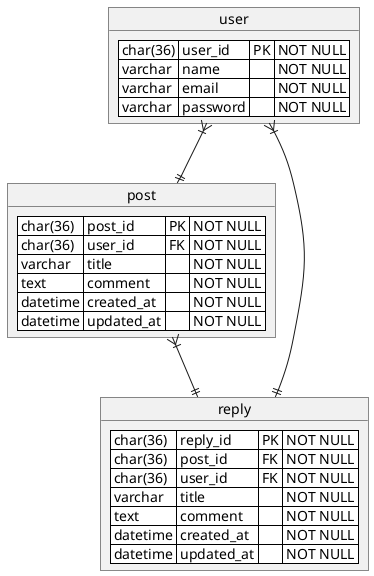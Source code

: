 @startuml

object user {
<#white>| char(36) | user_id | PK | NOT NULL |
<#white>| varchar | name | | NOT NULL |
<#white>| varchar | email |  | NOT NULL |
<#white>| varchar | password |  | NOT NULL |
}

object post {
<#white>| char(36) | post_id | PK | NOT NULL |
<#white>| char(36) | user_id | FK | NOT NULL |
<#white>| varchar | title |  | NOT NULL |
<#white>| text | comment |  | NOT NULL |
<#white>| datetime | created_at |  | NOT NULL |
<#white>| datetime | updated_at |  | NOT NULL |
}

object reply {
<#white>| char(36) | reply_id | PK | NOT NULL |
<#white>| char(36) | post_id | FK | NOT NULL |
<#white>| char(36) | user_id | FK | NOT NULL |
<#white>| varchar | title |  | NOT NULL |
<#white>| text | comment |  | NOT NULL |
<#white>| datetime | created_at |  | NOT NULL |
<#white>| datetime | updated_at |  | NOT NULL |
}
post }|--|| reply
user }|--|| reply
user }|--|| post


@enduml